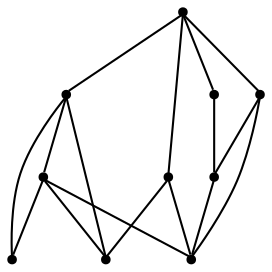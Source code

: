 graph {
  node [shape=point,comment="{\"directed\":false,\"doi\":\"10.1007/978-3-031-49272-3_22\",\"figure\":\"4 (3)\"}"]

  v0 [pos="1533.2557231833298,1043.820054533272"]
  v1 [pos="1369.3004915825743,945.4471801035565"]
  v2 [pos="1434.8838687089142,1076.608257212181"]
  v3 [pos="1467.6723460569901,1174.9862345498764"]
  v4 [pos="1205.3430343871992,978.2385303705651"]
  v5 [pos="1273.3299265256846,1059.3056792831935"]
  v6 [pos="1336.5076902220949,1207.7732767543848"]
  v7 [pos="1360.8595742521015,1130.4911502224975"]
  v8 [pos="1074.1763914142507,1076.608257212181"]
  v9 [pos="1172.5524586213392,1174.9862345498764"]

  v5 -- v2 [id="-3",pos="1273.3299265256846,1059.3056792831935 1434.8838687089142,1076.608257212181 1434.8838687089142,1076.608257212181 1434.8838687089142,1076.608257212181"]
  v0 -- v1 [id="-5",pos="1533.2557231833298,1043.820054533272 1369.3004915825743,945.4471801035565 1369.3004915825743,945.4471801035565 1369.3004915825743,945.4471801035565"]
  v8 -- v9 [id="-10",pos="1074.1763914142507,1076.608257212181 1172.5524586213392,1174.9862345498764 1172.5524586213392,1174.9862345498764 1172.5524586213392,1174.9862345498764"]
  v8 -- v4 [id="-18",pos="1074.1763914142507,1076.608257212181 1205.3430343871992,978.2385303705651 1205.3430343871992,978.2385303705651 1205.3430343871992,978.2385303705651"]
  v8 -- v7 [id="-19",pos="1074.1763914142507,1076.608257212181 1360.8595742521015,1130.4911502224975 1360.8595742521015,1130.4911502224975 1360.8595742521015,1130.4911502224975"]
  v8 -- v5 [id="-27",pos="1074.1763914142507,1076.608257212181 1273.3299265256846,1059.3056792831935 1273.3299265256846,1059.3056792831935 1273.3299265256846,1059.3056792831935"]
  v9 -- v6 [id="-36",pos="1172.5524586213392,1174.9862345498764 1336.5076902220949,1207.7732767543848 1336.5076902220949,1207.7732767543848 1336.5076902220949,1207.7732767543848"]
  v0 -- v2 [id="-48",pos="1533.2557231833298,1043.820054533272 1434.8838687089142,1076.608257212181 1434.8838687089142,1076.608257212181 1434.8838687089142,1076.608257212181"]
  v4 -- v2 [id="-52",pos="1205.3430343871992,978.2385303705651 1434.8838687089142,1076.608257212181 1434.8838687089142,1076.608257212181 1434.8838687089142,1076.608257212181"]
  v4 -- v0 [id="-55",pos="1205.3430343871992,978.2385303705651 1533.2557231833298,1043.820054533272 1533.2557231833298,1043.820054533272 1533.2557231833298,1043.820054533272"]
  v4 -- v1 [id="-56",pos="1205.3430343871992,978.2385303705651 1369.3004915825743,945.4471801035565 1369.3004915825743,945.4471801035565 1369.3004915825743,945.4471801035565"]
  v0 -- v3 [id="-66",pos="1533.2557231833298,1043.820054533272 1467.6723460569901,1174.9862345498764 1467.6723460569901,1174.9862345498764 1467.6723460569901,1174.9862345498764"]
  v5 -- v3 [id="-74",pos="1273.3299265256846,1059.3056792831935 1467.6723460569901,1174.9862345498764 1467.6723460569901,1174.9862345498764 1467.6723460569901,1174.9862345498764"]
  v6 -- v3 [id="-91",pos="1336.5076902220949,1207.7732767543848 1467.6723460569901,1174.9862345498764 1467.6723460569901,1174.9862345498764 1467.6723460569901,1174.9862345498764"]
  v7 -- v3 [id="-100",pos="1360.8595742521015,1130.4911502224975 1467.6723460569901,1174.9862345498764 1467.6723460569901,1174.9862345498764 1467.6723460569901,1174.9862345498764"]
  v7 -- v6 [id="-101",pos="1360.8595742521015,1130.4911502224975 1336.5076902220949,1207.7732767543848 1336.5076902220949,1207.7732767543848 1336.5076902220949,1207.7732767543848"]
}
